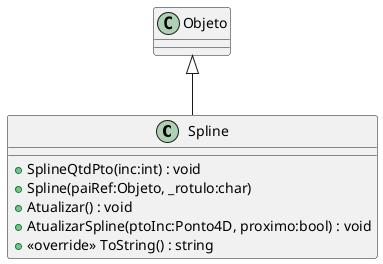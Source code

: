 @startuml name
class Spline {
    + SplineQtdPto(inc:int) : void
    + Spline(paiRef:Objeto, _rotulo:char)
    + Atualizar() : void
    + AtualizarSpline(ptoInc:Ponto4D, proximo:bool) : void
    + <<override>> ToString() : string
}
Objeto <|-- Spline
@enduml
